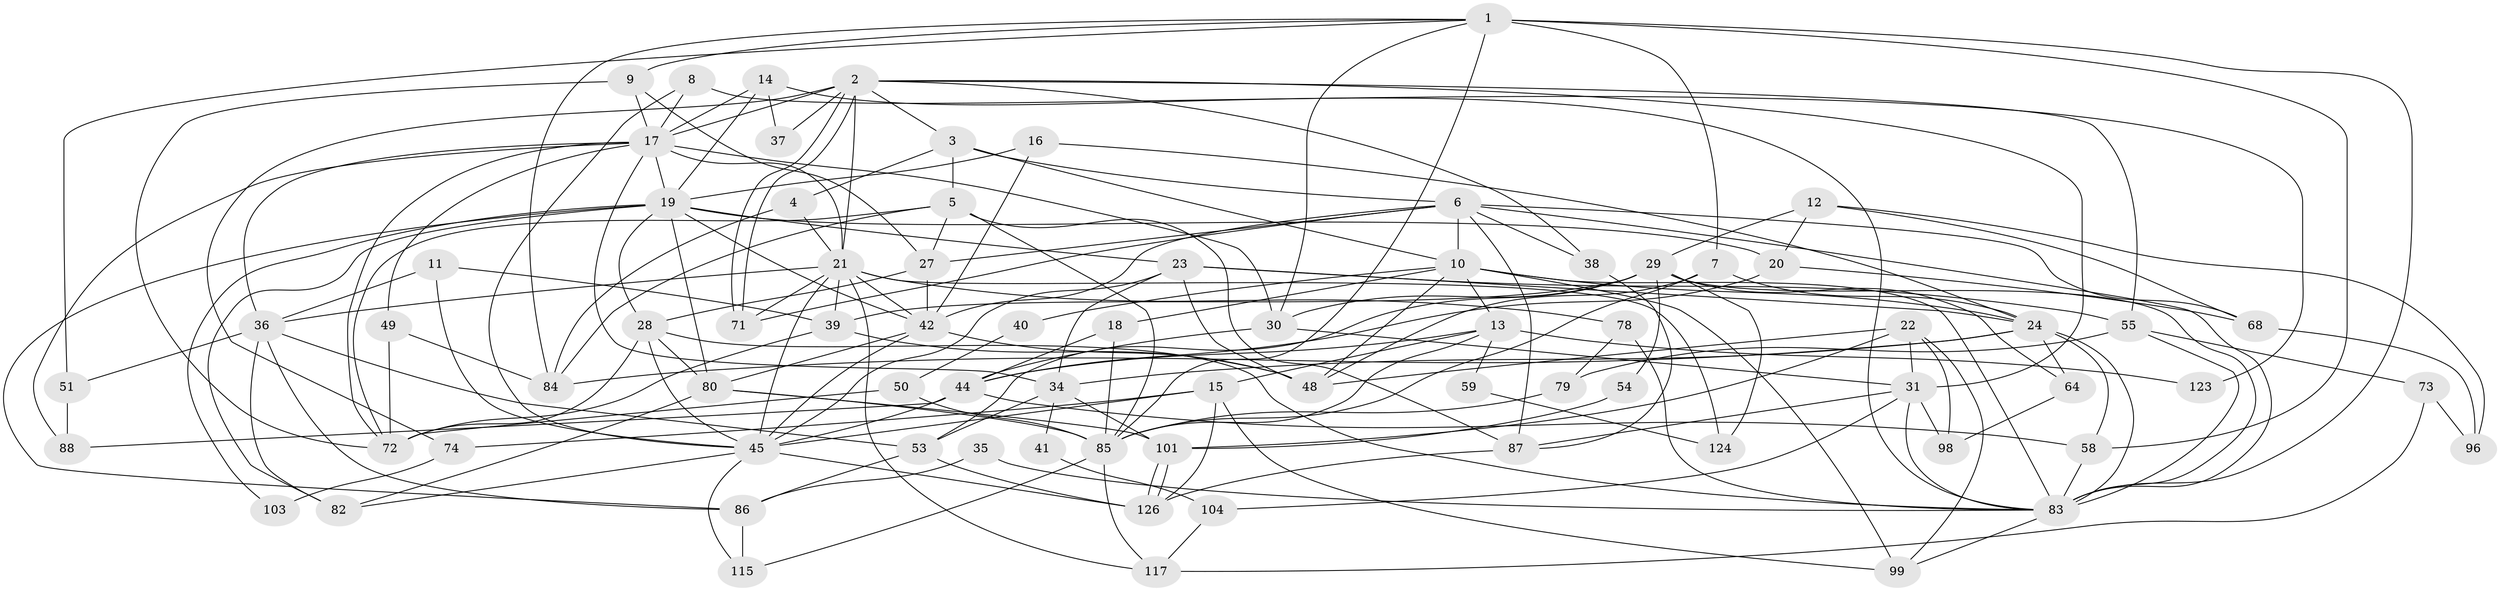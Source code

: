 // original degree distribution, {5: 0.1732283464566929, 7: 0.031496062992125984, 3: 0.31496062992125984, 4: 0.25984251968503935, 6: 0.11023622047244094, 2: 0.10236220472440945, 8: 0.007874015748031496}
// Generated by graph-tools (version 1.1) at 2025/19/03/04/25 18:19:01]
// undirected, 76 vertices, 193 edges
graph export_dot {
graph [start="1"]
  node [color=gray90,style=filled];
  1 [super="+65+109"];
  2 [super="+61"];
  3;
  4;
  5 [super="+46"];
  6 [super="+47+66"];
  7;
  8;
  9 [super="+94"];
  10 [super="+63"];
  11;
  12;
  13 [super="+89+52"];
  14;
  15 [super="+121+110"];
  16;
  17 [super="+112+67+120"];
  18 [super="+113"];
  19 [super="+33+25"];
  20;
  21 [super="+57+62"];
  22 [super="+43"];
  23 [super="+105"];
  24 [super="+26+92"];
  27 [super="+76"];
  28 [super="+97"];
  29 [super="+32"];
  30 [super="+81"];
  31 [super="+69"];
  34 [super="+111+127"];
  35;
  36 [super="+60"];
  37;
  38;
  39 [super="+70"];
  40;
  41;
  42 [super="+102"];
  44 [super="+77"];
  45 [super="+91"];
  48 [super="+114"];
  49;
  50;
  51;
  53;
  54;
  55 [super="+125+56"];
  58;
  59;
  64;
  68;
  71;
  72 [super="+75"];
  73;
  74;
  78;
  79;
  80 [super="+118"];
  82;
  83 [super="+106+108"];
  84 [super="+90"];
  85 [super="+107+95"];
  86;
  87 [super="+119"];
  88;
  96;
  98;
  99;
  101;
  103;
  104;
  115;
  117;
  123;
  124;
  126;
  1 -- 58;
  1 -- 83;
  1 -- 85;
  1 -- 30;
  1 -- 51;
  1 -- 7;
  1 -- 9;
  1 -- 84;
  2 -- 71;
  2 -- 71;
  2 -- 21;
  2 -- 37;
  2 -- 38;
  2 -- 74;
  2 -- 17;
  2 -- 3;
  2 -- 31;
  2 -- 55;
  3 -- 4;
  3 -- 5;
  3 -- 6;
  3 -- 10;
  4 -- 84;
  4 -- 21;
  5 -- 87;
  5 -- 84;
  5 -- 72;
  5 -- 27;
  5 -- 85;
  6 -- 38;
  6 -- 83;
  6 -- 71;
  6 -- 68;
  6 -- 87;
  6 -- 10;
  6 -- 27;
  6 -- 42;
  7 -- 85;
  7 -- 48;
  7 -- 24;
  8 -- 123;
  8 -- 17 [weight=2];
  8 -- 45;
  9 -- 72;
  9 -- 17;
  9 -- 27;
  10 -- 99;
  10 -- 18;
  10 -- 40;
  10 -- 13;
  10 -- 24;
  10 -- 83;
  10 -- 48;
  11 -- 36;
  11 -- 45;
  11 -- 39;
  12 -- 68;
  12 -- 29;
  12 -- 20;
  12 -- 96;
  13 -- 59;
  13 -- 44 [weight=2];
  13 -- 15;
  13 -- 85;
  13 -- 123;
  14 -- 37;
  14 -- 17;
  14 -- 83;
  14 -- 19;
  15 -- 126;
  15 -- 45;
  15 -- 74;
  15 -- 99;
  16 -- 24;
  16 -- 19;
  16 -- 42;
  17 -- 34;
  17 -- 88;
  17 -- 49;
  17 -- 72;
  17 -- 21;
  17 -- 30;
  17 -- 36;
  17 -- 19;
  18 -- 85;
  18 -- 44;
  19 -- 28;
  19 -- 82;
  19 -- 20;
  19 -- 86;
  19 -- 103;
  19 -- 80;
  19 -- 23 [weight=2];
  19 -- 42;
  20 -- 68;
  20 -- 44;
  21 -- 124;
  21 -- 117;
  21 -- 71;
  21 -- 78;
  21 -- 39;
  21 -- 42;
  21 -- 45;
  21 -- 36;
  22 -- 31;
  22 -- 48;
  22 -- 98;
  22 -- 99;
  22 -- 101;
  23 -- 55 [weight=2];
  23 -- 24;
  23 -- 45;
  23 -- 34;
  23 -- 48;
  24 -- 64;
  24 -- 34 [weight=2];
  24 -- 84;
  24 -- 58;
  24 -- 83;
  27 -- 28;
  27 -- 42;
  28 -- 80;
  28 -- 45;
  28 -- 83;
  28 -- 72;
  29 -- 64;
  29 -- 124;
  29 -- 53;
  29 -- 54;
  29 -- 83;
  29 -- 30;
  29 -- 39;
  30 -- 44;
  30 -- 31;
  31 -- 83;
  31 -- 98;
  31 -- 87;
  31 -- 104;
  34 -- 101;
  34 -- 41;
  34 -- 53;
  35 -- 83;
  35 -- 86;
  36 -- 51;
  36 -- 53;
  36 -- 82;
  36 -- 86;
  38 -- 87;
  39 -- 72;
  39 -- 48;
  40 -- 50;
  41 -- 104;
  42 -- 45;
  42 -- 80 [weight=2];
  42 -- 48;
  44 -- 58;
  44 -- 88;
  44 -- 45;
  45 -- 82;
  45 -- 115;
  45 -- 126;
  49 -- 72;
  49 -- 84;
  50 -- 85;
  50 -- 72;
  51 -- 88;
  53 -- 126;
  53 -- 86;
  54 -- 101;
  55 -- 83 [weight=2];
  55 -- 73;
  55 -- 79;
  58 -- 83;
  59 -- 124;
  64 -- 98;
  68 -- 96;
  73 -- 96;
  73 -- 117;
  74 -- 103;
  78 -- 79;
  78 -- 83;
  79 -- 85;
  80 -- 85;
  80 -- 101;
  80 -- 82;
  83 -- 99;
  85 -- 115;
  85 -- 117;
  86 -- 115;
  87 -- 126;
  101 -- 126;
  101 -- 126;
  104 -- 117;
}
